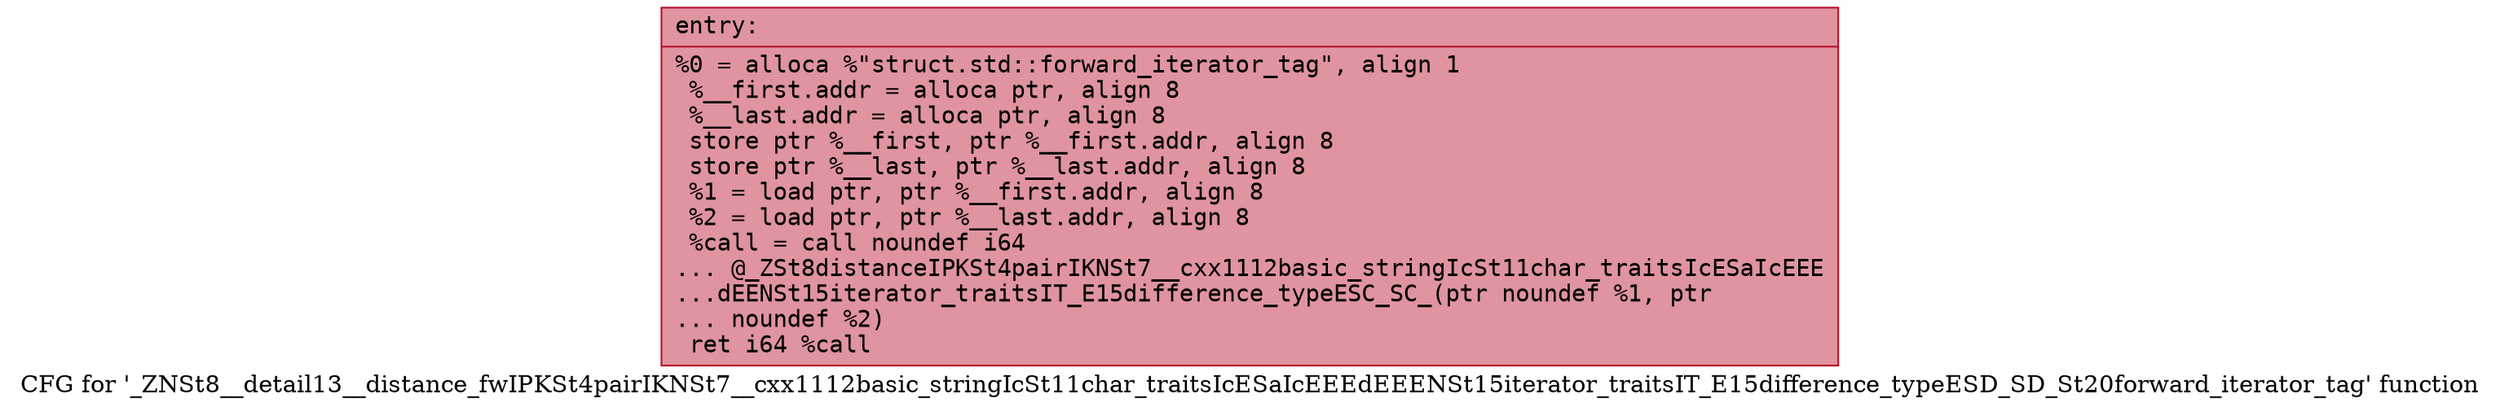 digraph "CFG for '_ZNSt8__detail13__distance_fwIPKSt4pairIKNSt7__cxx1112basic_stringIcSt11char_traitsIcESaIcEEEdEEENSt15iterator_traitsIT_E15difference_typeESD_SD_St20forward_iterator_tag' function" {
	label="CFG for '_ZNSt8__detail13__distance_fwIPKSt4pairIKNSt7__cxx1112basic_stringIcSt11char_traitsIcESaIcEEEdEEENSt15iterator_traitsIT_E15difference_typeESD_SD_St20forward_iterator_tag' function";

	Node0x556bfe9c6e20 [shape=record,color="#b70d28ff", style=filled, fillcolor="#b70d2870" fontname="Courier",label="{entry:\l|  %0 = alloca %\"struct.std::forward_iterator_tag\", align 1\l  %__first.addr = alloca ptr, align 8\l  %__last.addr = alloca ptr, align 8\l  store ptr %__first, ptr %__first.addr, align 8\l  store ptr %__last, ptr %__last.addr, align 8\l  %1 = load ptr, ptr %__first.addr, align 8\l  %2 = load ptr, ptr %__last.addr, align 8\l  %call = call noundef i64\l... @_ZSt8distanceIPKSt4pairIKNSt7__cxx1112basic_stringIcSt11char_traitsIcESaIcEEE\l...dEENSt15iterator_traitsIT_E15difference_typeESC_SC_(ptr noundef %1, ptr\l... noundef %2)\l  ret i64 %call\l}"];
}
